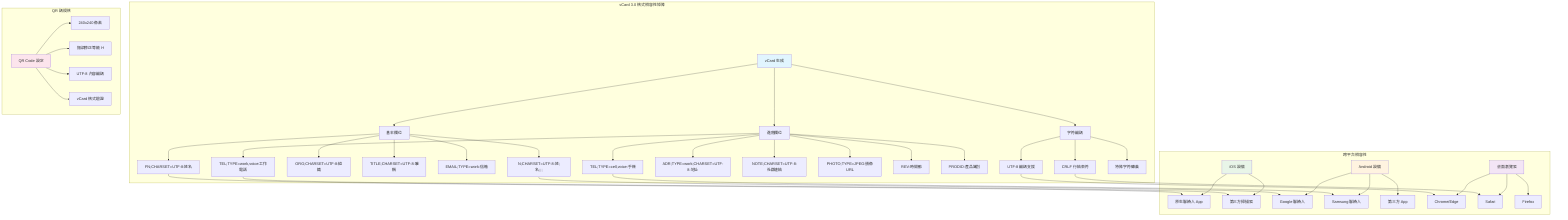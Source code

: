 graph TB
    subgraph "vCard 3.0 格式相容性矩陣"
        A[vCard 生成] --> B[基本欄位]
        A --> C[進階欄位]
        A --> D[字符編碼]
        
        B --> B1[FN;CHARSET=UTF-8:姓名]
        B --> B2[N;CHARSET=UTF-8:姓;名;;;]
        B --> B3[ORG;CHARSET=UTF-8:組織]
        B --> B4[TITLE;CHARSET=UTF-8:職稱]
        B --> B5[EMAIL;TYPE=work:信箱]
        
        C --> C1[TEL;TYPE=work,voice:工作電話]
        C --> C2[TEL;TYPE=cell,voice:手機]
        C --> C3[ADR;TYPE=work;CHARSET=UTF-8:地址]
        C --> C4[NOTE;CHARSET=UTF-8:社群連結]
        C --> C5[PHOTO;TYPE=JPEG:頭像URL]
        C --> C6[REV:時間戳]
        C --> C7[PRODID:產品識別]
        
        D --> D1[UTF-8 編碼支援]
        D --> D2[CRLF 行結束符]
        D --> D3[特殊字符轉義]
    end
    
    subgraph "跨平台相容性"
        E[iOS 設備] --> E1[原生聯絡人 App]
        E --> E2[第三方掃描器]
        
        F[Android 設備] --> F1[Google 聯絡人]
        F --> F2[Samsung 聯絡人]
        F --> F3[第三方 App]
        
        G[桌面瀏覽器] --> G1[Chrome/Edge]
        G --> G2[Safari]
        G --> G3[Firefox]
    end
    
    subgraph "QR 碼規格"
        H[QR Code 設定] --> H1[240x240 像素]
        H --> H2[錯誤修正等級 H]
        H --> H3[UTF-8 內容編碼]
        H --> H4[vCard 格式驗證]
    end
    
    B1 --> E1
    B2 --> F1
    C1 --> E2
    C2 --> F2
    D1 --> G1
    D2 --> G2
    
    style A fill:#e1f5fe
    style E fill:#e8f5e8
    style F fill:#fff3e0
    style G fill:#f3e5f5
    style H fill:#fce4ec